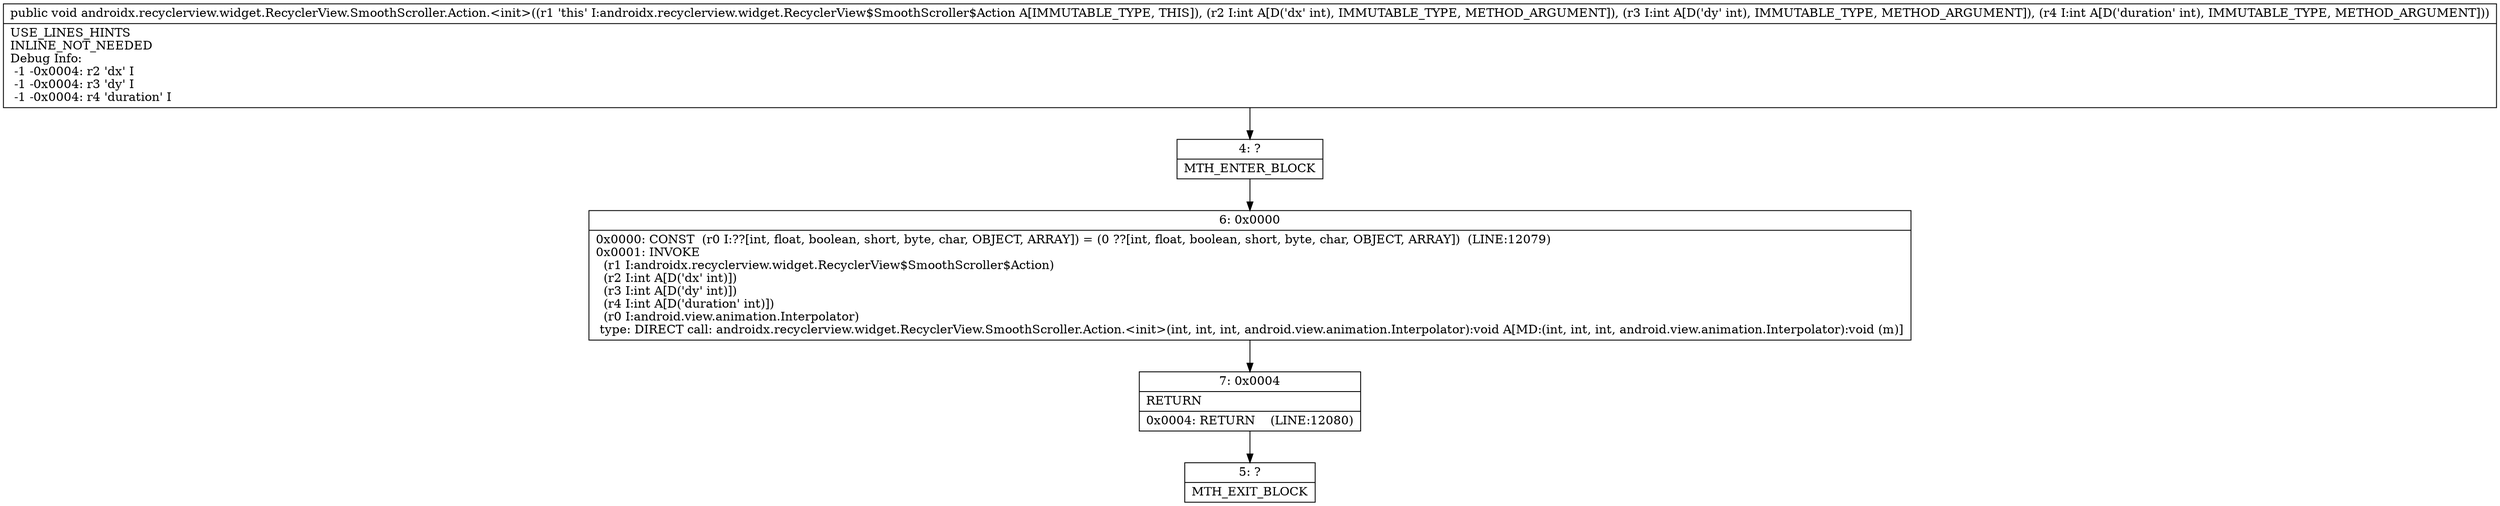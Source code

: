 digraph "CFG forandroidx.recyclerview.widget.RecyclerView.SmoothScroller.Action.\<init\>(III)V" {
Node_4 [shape=record,label="{4\:\ ?|MTH_ENTER_BLOCK\l}"];
Node_6 [shape=record,label="{6\:\ 0x0000|0x0000: CONST  (r0 I:??[int, float, boolean, short, byte, char, OBJECT, ARRAY]) = (0 ??[int, float, boolean, short, byte, char, OBJECT, ARRAY])  (LINE:12079)\l0x0001: INVOKE  \l  (r1 I:androidx.recyclerview.widget.RecyclerView$SmoothScroller$Action)\l  (r2 I:int A[D('dx' int)])\l  (r3 I:int A[D('dy' int)])\l  (r4 I:int A[D('duration' int)])\l  (r0 I:android.view.animation.Interpolator)\l type: DIRECT call: androidx.recyclerview.widget.RecyclerView.SmoothScroller.Action.\<init\>(int, int, int, android.view.animation.Interpolator):void A[MD:(int, int, int, android.view.animation.Interpolator):void (m)]\l}"];
Node_7 [shape=record,label="{7\:\ 0x0004|RETURN\l|0x0004: RETURN    (LINE:12080)\l}"];
Node_5 [shape=record,label="{5\:\ ?|MTH_EXIT_BLOCK\l}"];
MethodNode[shape=record,label="{public void androidx.recyclerview.widget.RecyclerView.SmoothScroller.Action.\<init\>((r1 'this' I:androidx.recyclerview.widget.RecyclerView$SmoothScroller$Action A[IMMUTABLE_TYPE, THIS]), (r2 I:int A[D('dx' int), IMMUTABLE_TYPE, METHOD_ARGUMENT]), (r3 I:int A[D('dy' int), IMMUTABLE_TYPE, METHOD_ARGUMENT]), (r4 I:int A[D('duration' int), IMMUTABLE_TYPE, METHOD_ARGUMENT]))  | USE_LINES_HINTS\lINLINE_NOT_NEEDED\lDebug Info:\l  \-1 \-0x0004: r2 'dx' I\l  \-1 \-0x0004: r3 'dy' I\l  \-1 \-0x0004: r4 'duration' I\l}"];
MethodNode -> Node_4;Node_4 -> Node_6;
Node_6 -> Node_7;
Node_7 -> Node_5;
}

